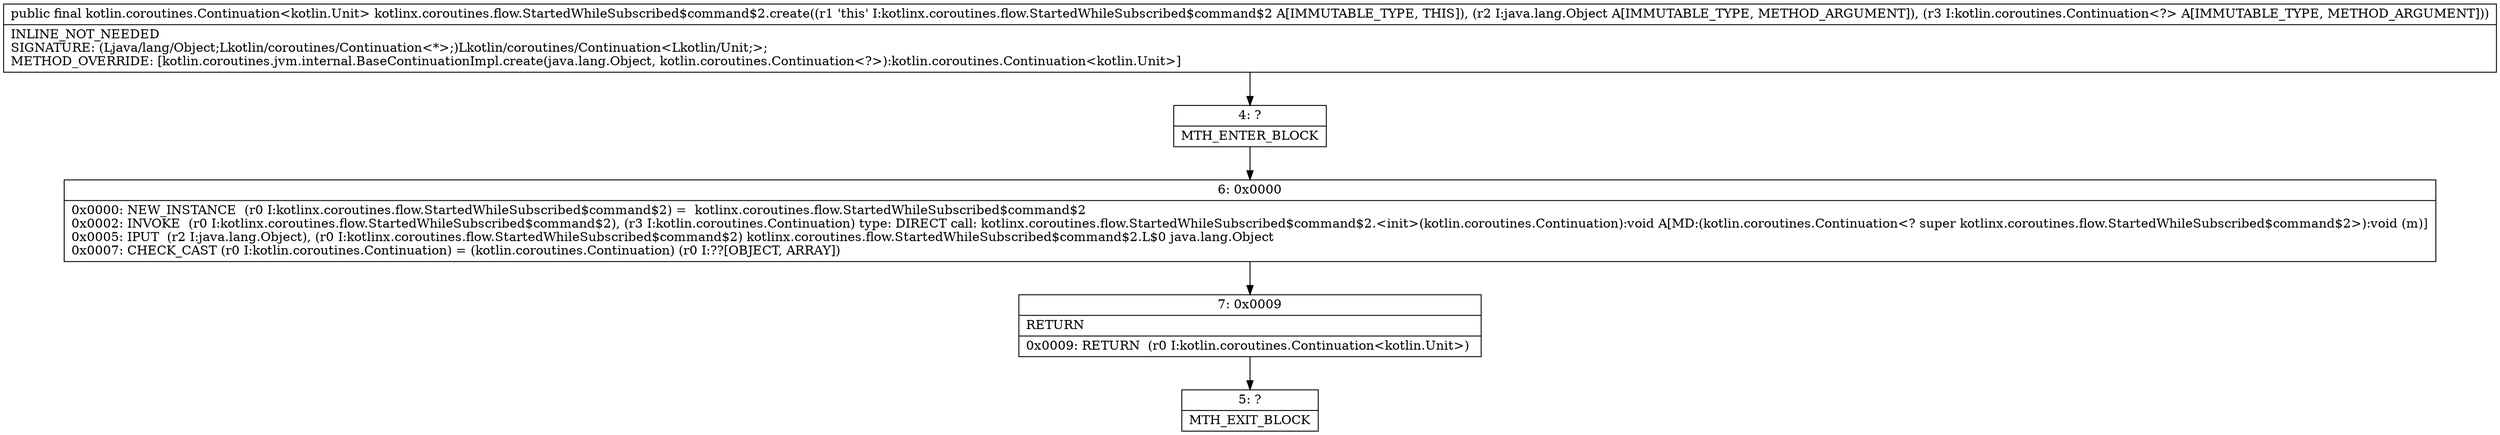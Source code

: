 digraph "CFG forkotlinx.coroutines.flow.StartedWhileSubscribed$command$2.create(Ljava\/lang\/Object;Lkotlin\/coroutines\/Continuation;)Lkotlin\/coroutines\/Continuation;" {
Node_4 [shape=record,label="{4\:\ ?|MTH_ENTER_BLOCK\l}"];
Node_6 [shape=record,label="{6\:\ 0x0000|0x0000: NEW_INSTANCE  (r0 I:kotlinx.coroutines.flow.StartedWhileSubscribed$command$2) =  kotlinx.coroutines.flow.StartedWhileSubscribed$command$2 \l0x0002: INVOKE  (r0 I:kotlinx.coroutines.flow.StartedWhileSubscribed$command$2), (r3 I:kotlin.coroutines.Continuation) type: DIRECT call: kotlinx.coroutines.flow.StartedWhileSubscribed$command$2.\<init\>(kotlin.coroutines.Continuation):void A[MD:(kotlin.coroutines.Continuation\<? super kotlinx.coroutines.flow.StartedWhileSubscribed$command$2\>):void (m)]\l0x0005: IPUT  (r2 I:java.lang.Object), (r0 I:kotlinx.coroutines.flow.StartedWhileSubscribed$command$2) kotlinx.coroutines.flow.StartedWhileSubscribed$command$2.L$0 java.lang.Object \l0x0007: CHECK_CAST (r0 I:kotlin.coroutines.Continuation) = (kotlin.coroutines.Continuation) (r0 I:??[OBJECT, ARRAY]) \l}"];
Node_7 [shape=record,label="{7\:\ 0x0009|RETURN\l|0x0009: RETURN  (r0 I:kotlin.coroutines.Continuation\<kotlin.Unit\>) \l}"];
Node_5 [shape=record,label="{5\:\ ?|MTH_EXIT_BLOCK\l}"];
MethodNode[shape=record,label="{public final kotlin.coroutines.Continuation\<kotlin.Unit\> kotlinx.coroutines.flow.StartedWhileSubscribed$command$2.create((r1 'this' I:kotlinx.coroutines.flow.StartedWhileSubscribed$command$2 A[IMMUTABLE_TYPE, THIS]), (r2 I:java.lang.Object A[IMMUTABLE_TYPE, METHOD_ARGUMENT]), (r3 I:kotlin.coroutines.Continuation\<?\> A[IMMUTABLE_TYPE, METHOD_ARGUMENT]))  | INLINE_NOT_NEEDED\lSIGNATURE: (Ljava\/lang\/Object;Lkotlin\/coroutines\/Continuation\<*\>;)Lkotlin\/coroutines\/Continuation\<Lkotlin\/Unit;\>;\lMETHOD_OVERRIDE: [kotlin.coroutines.jvm.internal.BaseContinuationImpl.create(java.lang.Object, kotlin.coroutines.Continuation\<?\>):kotlin.coroutines.Continuation\<kotlin.Unit\>]\l}"];
MethodNode -> Node_4;Node_4 -> Node_6;
Node_6 -> Node_7;
Node_7 -> Node_5;
}

